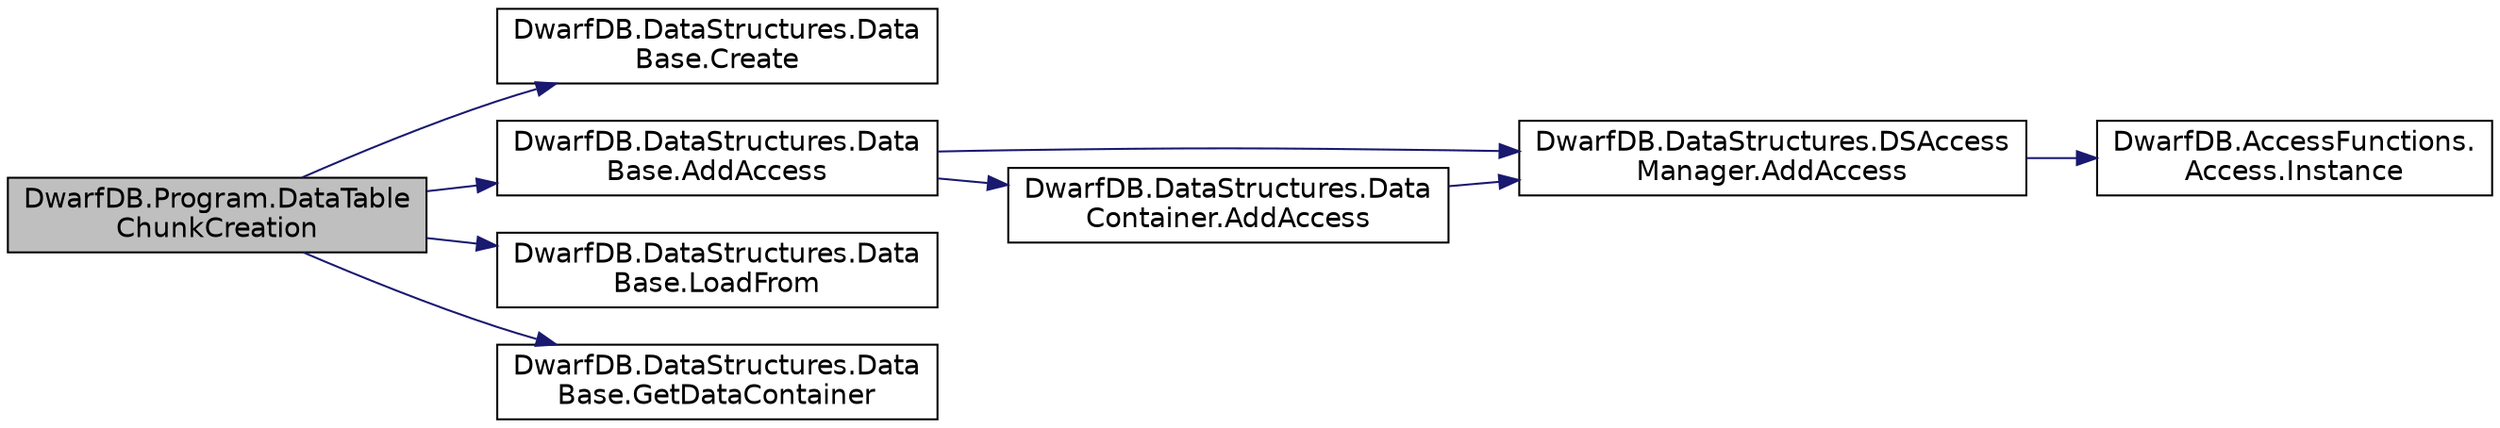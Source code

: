 digraph "DwarfDB.Program.DataTableChunkCreation"
{
  edge [fontname="Helvetica",fontsize="14",labelfontname="Helvetica",labelfontsize="14"];
  node [fontname="Helvetica",fontsize="14",shape=record];
  rankdir="LR";
  Node1 [label="DwarfDB.Program.DataTable\lChunkCreation",height=0.2,width=0.4,color="black", fillcolor="grey75", style="filled", fontcolor="black"];
  Node1 -> Node2 [color="midnightblue",fontsize="14",style="solid",fontname="Helvetica"];
  Node2 [label="DwarfDB.DataStructures.Data\lBase.Create",height=0.2,width=0.4,color="black", fillcolor="white", style="filled",URL="$da/dfc/class_dwarf_d_b_1_1_data_structures_1_1_data_base.html#a2125965bbb7654634bced7627cc5ad88"];
  Node1 -> Node3 [color="midnightblue",fontsize="14",style="solid",fontname="Helvetica"];
  Node3 [label="DwarfDB.DataStructures.Data\lBase.AddAccess",height=0.2,width=0.4,color="black", fillcolor="white", style="filled",URL="$da/dfc/class_dwarf_d_b_1_1_data_structures_1_1_data_base.html#a70e49a729cd901852e9c5a86717939c2",tooltip="Adding a new access record for our DB "];
  Node3 -> Node4 [color="midnightblue",fontsize="14",style="solid",fontname="Helvetica"];
  Node4 [label="DwarfDB.DataStructures.DSAccess\lManager.AddAccess",height=0.2,width=0.4,color="black", fillcolor="white", style="filled",URL="$d3/d82/class_dwarf_d_b_1_1_data_structures_1_1_d_s_access_manager.html#a0708fdb4b27cd177a440fb9c2a1811ed",tooltip="Adding a new access record for our DataStructure "];
  Node4 -> Node5 [color="midnightblue",fontsize="14",style="solid",fontname="Helvetica"];
  Node5 [label="DwarfDB.AccessFunctions.\lAccess.Instance",height=0.2,width=0.4,color="black", fillcolor="white", style="filled",URL="$d9/dbc/class_dwarf_d_b_1_1_access_functions_1_1_access.html#a5d908d2f2c1fc8df5f8d738ebc8e18d0",tooltip="Getting an instance for given user, level and object "];
  Node3 -> Node6 [color="midnightblue",fontsize="14",style="solid",fontname="Helvetica"];
  Node6 [label="DwarfDB.DataStructures.Data\lContainer.AddAccess",height=0.2,width=0.4,color="black", fillcolor="white", style="filled",URL="$d0/dbb/class_dwarf_d_b_1_1_data_structures_1_1_data_container.html#a6a6ab45d3aafedd286e55eb1f0725d00",tooltip="Adding a new access record for our DC "];
  Node6 -> Node4 [color="midnightblue",fontsize="14",style="solid",fontname="Helvetica"];
  Node1 -> Node7 [color="midnightblue",fontsize="14",style="solid",fontname="Helvetica"];
  Node7 [label="DwarfDB.DataStructures.Data\lBase.LoadFrom",height=0.2,width=0.4,color="black", fillcolor="white", style="filled",URL="$da/dfc/class_dwarf_d_b_1_1_data_structures_1_1_data_base.html#af709d60f64dc5065a95dc678ebc03f30"];
  Node1 -> Node8 [color="midnightblue",fontsize="14",style="solid",fontname="Helvetica"];
  Node8 [label="DwarfDB.DataStructures.Data\lBase.GetDataContainer",height=0.2,width=0.4,color="black", fillcolor="white", style="filled",URL="$da/dfc/class_dwarf_d_b_1_1_data_structures_1_1_data_base.html#a215058bbdbbca645117e63578a9443e8",tooltip="Getting DataContainer by name "];
}
